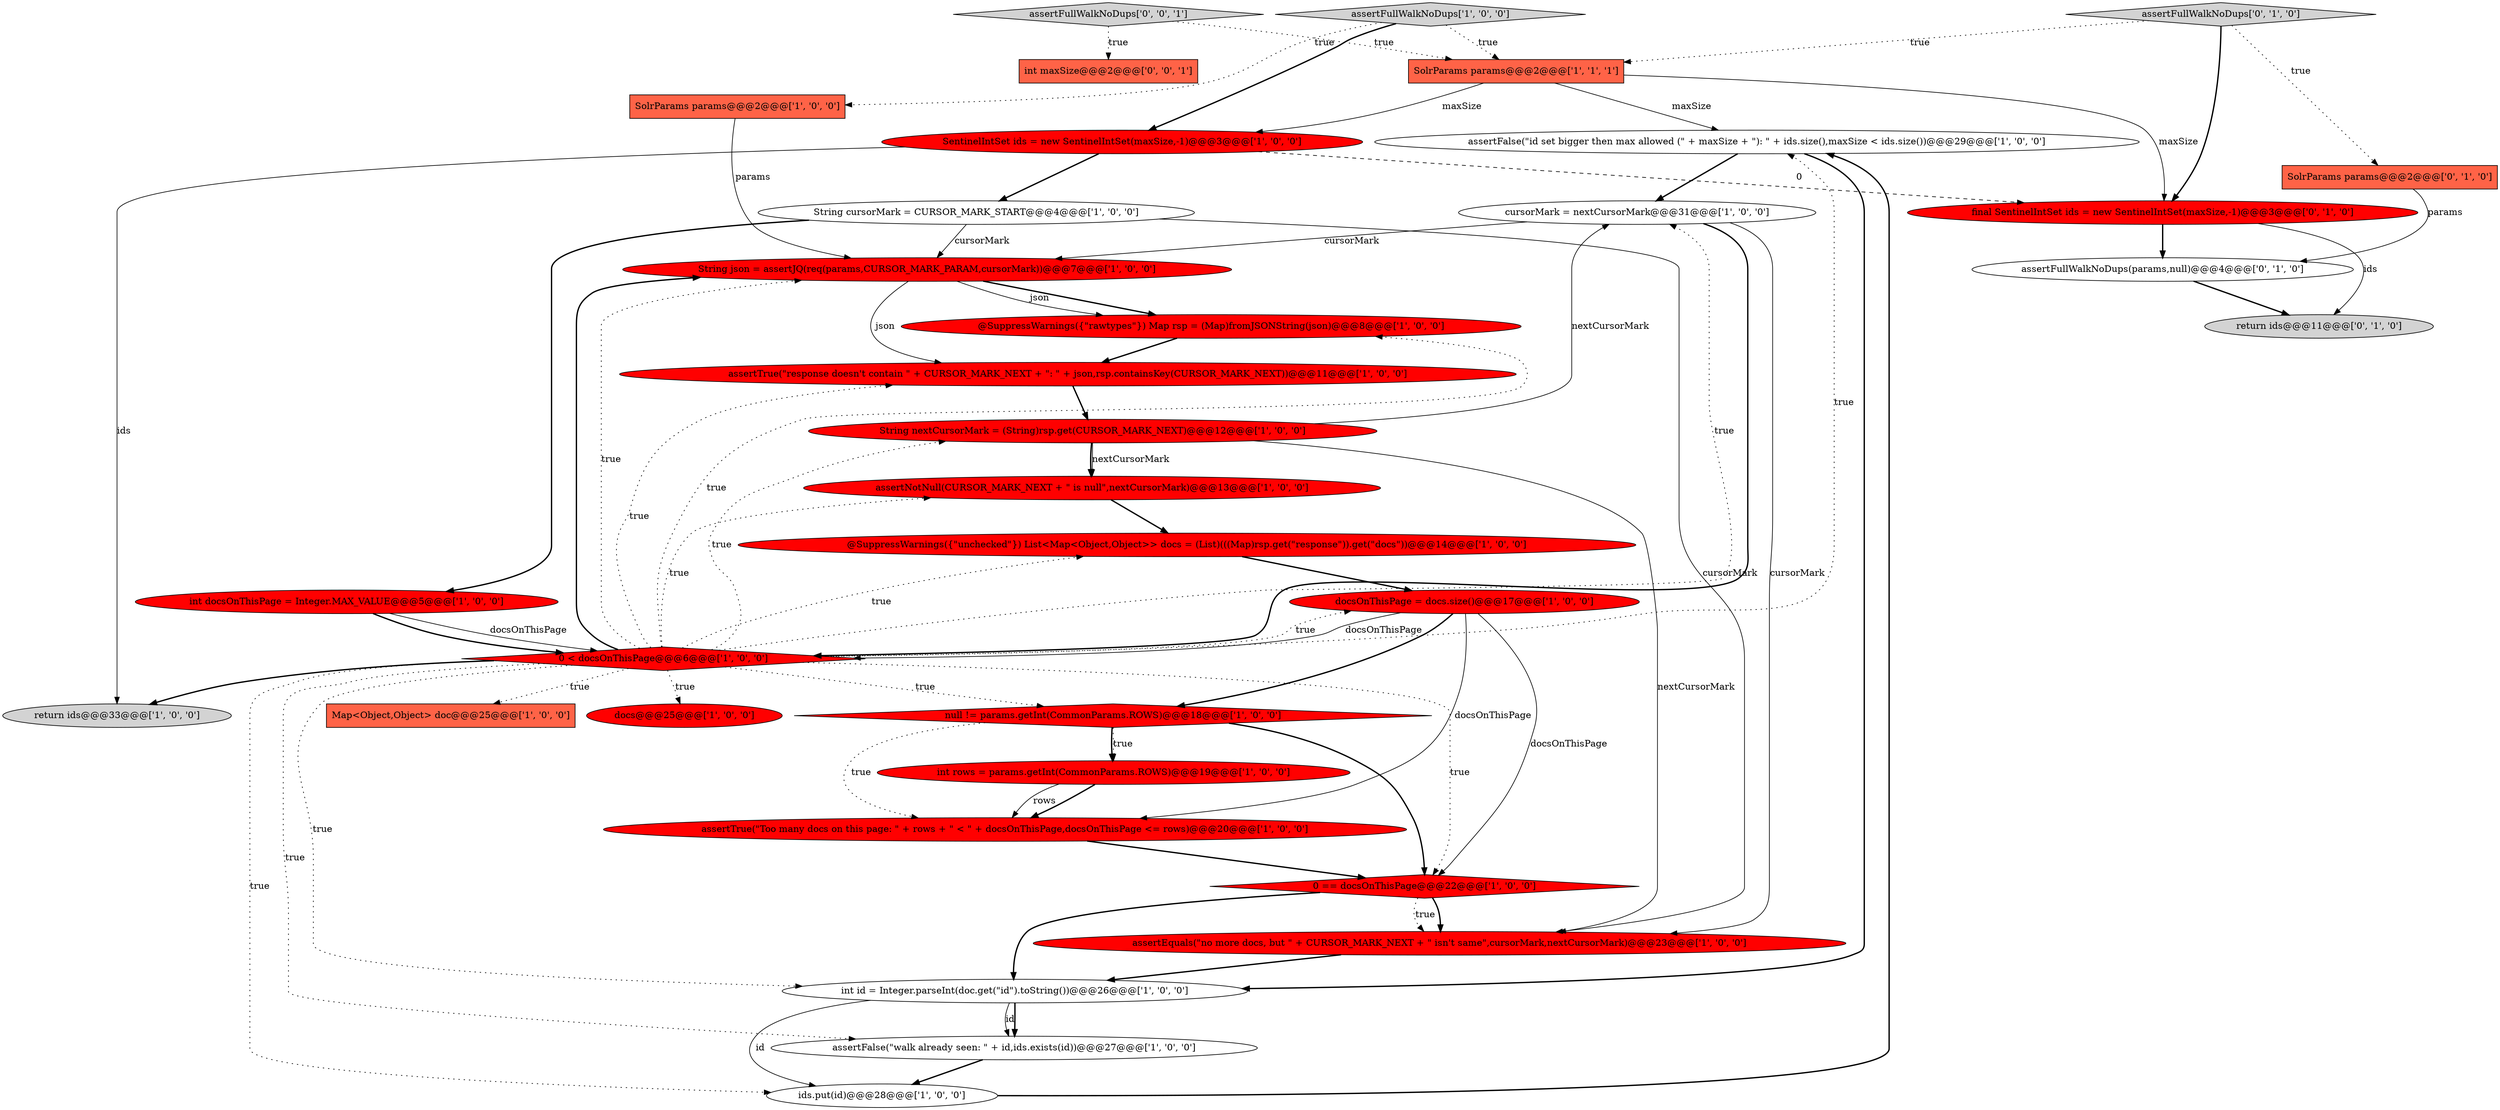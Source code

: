 digraph {
32 [style = filled, label = "int maxSize@@@2@@@['0', '0', '1']", fillcolor = tomato, shape = box image = "AAA0AAABBB3BBB"];
9 [style = filled, label = "int id = Integer.parseInt(doc.get(\"id\").toString())@@@26@@@['1', '0', '0']", fillcolor = white, shape = ellipse image = "AAA0AAABBB1BBB"];
0 [style = filled, label = "int rows = params.getInt(CommonParams.ROWS)@@@19@@@['1', '0', '0']", fillcolor = red, shape = ellipse image = "AAA1AAABBB1BBB"];
13 [style = filled, label = "String nextCursorMark = (String)rsp.get(CURSOR_MARK_NEXT)@@@12@@@['1', '0', '0']", fillcolor = red, shape = ellipse image = "AAA1AAABBB1BBB"];
23 [style = filled, label = "assertFullWalkNoDups['1', '0', '0']", fillcolor = lightgray, shape = diamond image = "AAA0AAABBB1BBB"];
22 [style = filled, label = "assertNotNull(CURSOR_MARK_NEXT + \" is null\",nextCursorMark)@@@13@@@['1', '0', '0']", fillcolor = red, shape = ellipse image = "AAA1AAABBB1BBB"];
8 [style = filled, label = "assertTrue(\"Too many docs on this page: \" + rows + \" < \" + docsOnThisPage,docsOnThisPage <= rows)@@@20@@@['1', '0', '0']", fillcolor = red, shape = ellipse image = "AAA1AAABBB1BBB"];
27 [style = filled, label = "SolrParams params@@@2@@@['0', '1', '0']", fillcolor = tomato, shape = box image = "AAA0AAABBB2BBB"];
12 [style = filled, label = "@SuppressWarnings({\"unchecked\"}) List<Map<Object,Object>> docs = (List)(((Map)rsp.get(\"response\")).get(\"docs\"))@@@14@@@['1', '0', '0']", fillcolor = red, shape = ellipse image = "AAA1AAABBB1BBB"];
4 [style = filled, label = "cursorMark = nextCursorMark@@@31@@@['1', '0', '0']", fillcolor = white, shape = ellipse image = "AAA0AAABBB1BBB"];
30 [style = filled, label = "assertFullWalkNoDups(params,null)@@@4@@@['0', '1', '0']", fillcolor = white, shape = ellipse image = "AAA0AAABBB2BBB"];
31 [style = filled, label = "return ids@@@11@@@['0', '1', '0']", fillcolor = lightgray, shape = ellipse image = "AAA0AAABBB2BBB"];
3 [style = filled, label = "@SuppressWarnings({\"rawtypes\"}) Map rsp = (Map)fromJSONString(json)@@@8@@@['1', '0', '0']", fillcolor = red, shape = ellipse image = "AAA1AAABBB1BBB"];
26 [style = filled, label = "assertFalse(\"walk already seen: \" + id,ids.exists(id))@@@27@@@['1', '0', '0']", fillcolor = white, shape = ellipse image = "AAA0AAABBB1BBB"];
19 [style = filled, label = "assertFalse(\"id set bigger then max allowed (\" + maxSize + \"): \" + ids.size(),maxSize < ids.size())@@@29@@@['1', '0', '0']", fillcolor = white, shape = ellipse image = "AAA0AAABBB1BBB"];
11 [style = filled, label = "SolrParams params@@@2@@@['1', '0', '0']", fillcolor = tomato, shape = box image = "AAA0AAABBB1BBB"];
2 [style = filled, label = "SentinelIntSet ids = new SentinelIntSet(maxSize,-1)@@@3@@@['1', '0', '0']", fillcolor = red, shape = ellipse image = "AAA1AAABBB1BBB"];
6 [style = filled, label = "Map<Object,Object> doc@@@25@@@['1', '0', '0']", fillcolor = tomato, shape = box image = "AAA0AAABBB1BBB"];
5 [style = filled, label = "String cursorMark = CURSOR_MARK_START@@@4@@@['1', '0', '0']", fillcolor = white, shape = ellipse image = "AAA0AAABBB1BBB"];
16 [style = filled, label = "return ids@@@33@@@['1', '0', '0']", fillcolor = lightgray, shape = ellipse image = "AAA0AAABBB1BBB"];
33 [style = filled, label = "assertFullWalkNoDups['0', '0', '1']", fillcolor = lightgray, shape = diamond image = "AAA0AAABBB3BBB"];
1 [style = filled, label = "int docsOnThisPage = Integer.MAX_VALUE@@@5@@@['1', '0', '0']", fillcolor = red, shape = ellipse image = "AAA1AAABBB1BBB"];
25 [style = filled, label = "String json = assertJQ(req(params,CURSOR_MARK_PARAM,cursorMark))@@@7@@@['1', '0', '0']", fillcolor = red, shape = ellipse image = "AAA1AAABBB1BBB"];
17 [style = filled, label = "0 < docsOnThisPage@@@6@@@['1', '0', '0']", fillcolor = red, shape = diamond image = "AAA1AAABBB1BBB"];
28 [style = filled, label = "final SentinelIntSet ids = new SentinelIntSet(maxSize,-1)@@@3@@@['0', '1', '0']", fillcolor = red, shape = ellipse image = "AAA1AAABBB2BBB"];
24 [style = filled, label = "SolrParams params@@@2@@@['1', '1', '1']", fillcolor = tomato, shape = box image = "AAA0AAABBB1BBB"];
10 [style = filled, label = "0 == docsOnThisPage@@@22@@@['1', '0', '0']", fillcolor = red, shape = diamond image = "AAA1AAABBB1BBB"];
21 [style = filled, label = "assertTrue(\"response doesn't contain \" + CURSOR_MARK_NEXT + \": \" + json,rsp.containsKey(CURSOR_MARK_NEXT))@@@11@@@['1', '0', '0']", fillcolor = red, shape = ellipse image = "AAA1AAABBB1BBB"];
20 [style = filled, label = "assertEquals(\"no more docs, but \" + CURSOR_MARK_NEXT + \" isn't same\",cursorMark,nextCursorMark)@@@23@@@['1', '0', '0']", fillcolor = red, shape = ellipse image = "AAA1AAABBB1BBB"];
7 [style = filled, label = "ids.put(id)@@@28@@@['1', '0', '0']", fillcolor = white, shape = ellipse image = "AAA0AAABBB1BBB"];
18 [style = filled, label = "docs@@@25@@@['1', '0', '0']", fillcolor = red, shape = ellipse image = "AAA1AAABBB1BBB"];
14 [style = filled, label = "null != params.getInt(CommonParams.ROWS)@@@18@@@['1', '0', '0']", fillcolor = red, shape = diamond image = "AAA1AAABBB1BBB"];
15 [style = filled, label = "docsOnThisPage = docs.size()@@@17@@@['1', '0', '0']", fillcolor = red, shape = ellipse image = "AAA1AAABBB1BBB"];
29 [style = filled, label = "assertFullWalkNoDups['0', '1', '0']", fillcolor = lightgray, shape = diamond image = "AAA0AAABBB2BBB"];
17->25 [style = bold, label=""];
8->10 [style = bold, label=""];
13->20 [style = solid, label="nextCursorMark"];
17->26 [style = dotted, label="true"];
10->20 [style = bold, label=""];
11->25 [style = solid, label="params"];
15->8 [style = solid, label="docsOnThisPage"];
26->7 [style = bold, label=""];
27->30 [style = solid, label="params"];
15->14 [style = bold, label=""];
4->17 [style = bold, label=""];
4->20 [style = solid, label="cursorMark"];
20->9 [style = bold, label=""];
28->30 [style = bold, label=""];
17->6 [style = dotted, label="true"];
17->18 [style = dotted, label="true"];
17->4 [style = dotted, label="true"];
14->0 [style = dotted, label="true"];
29->27 [style = dotted, label="true"];
33->32 [style = dotted, label="true"];
1->17 [style = solid, label="docsOnThisPage"];
9->26 [style = solid, label="id"];
25->3 [style = bold, label=""];
12->15 [style = bold, label=""];
9->7 [style = solid, label="id"];
17->14 [style = dotted, label="true"];
14->10 [style = bold, label=""];
2->16 [style = solid, label="ids"];
24->19 [style = solid, label="maxSize"];
17->3 [style = dotted, label="true"];
28->31 [style = solid, label="ids"];
15->17 [style = solid, label="docsOnThisPage"];
1->17 [style = bold, label=""];
29->28 [style = bold, label=""];
9->26 [style = bold, label=""];
4->25 [style = solid, label="cursorMark"];
5->1 [style = bold, label=""];
13->22 [style = solid, label="nextCursorMark"];
17->10 [style = dotted, label="true"];
13->4 [style = solid, label="nextCursorMark"];
17->15 [style = dotted, label="true"];
17->25 [style = dotted, label="true"];
25->21 [style = solid, label="json"];
14->0 [style = bold, label=""];
17->12 [style = dotted, label="true"];
24->2 [style = solid, label="maxSize"];
21->13 [style = bold, label=""];
19->9 [style = bold, label=""];
30->31 [style = bold, label=""];
10->20 [style = dotted, label="true"];
22->12 [style = bold, label=""];
17->9 [style = dotted, label="true"];
0->8 [style = solid, label="rows"];
0->8 [style = bold, label=""];
17->19 [style = dotted, label="true"];
14->8 [style = dotted, label="true"];
2->28 [style = dashed, label="0"];
24->28 [style = solid, label="maxSize"];
33->24 [style = dotted, label="true"];
17->22 [style = dotted, label="true"];
3->21 [style = bold, label=""];
25->3 [style = solid, label="json"];
17->7 [style = dotted, label="true"];
10->9 [style = bold, label=""];
13->22 [style = bold, label=""];
19->4 [style = bold, label=""];
23->2 [style = bold, label=""];
17->21 [style = dotted, label="true"];
5->25 [style = solid, label="cursorMark"];
5->20 [style = solid, label="cursorMark"];
7->19 [style = bold, label=""];
17->13 [style = dotted, label="true"];
23->24 [style = dotted, label="true"];
29->24 [style = dotted, label="true"];
17->16 [style = bold, label=""];
15->10 [style = solid, label="docsOnThisPage"];
2->5 [style = bold, label=""];
23->11 [style = dotted, label="true"];
}
